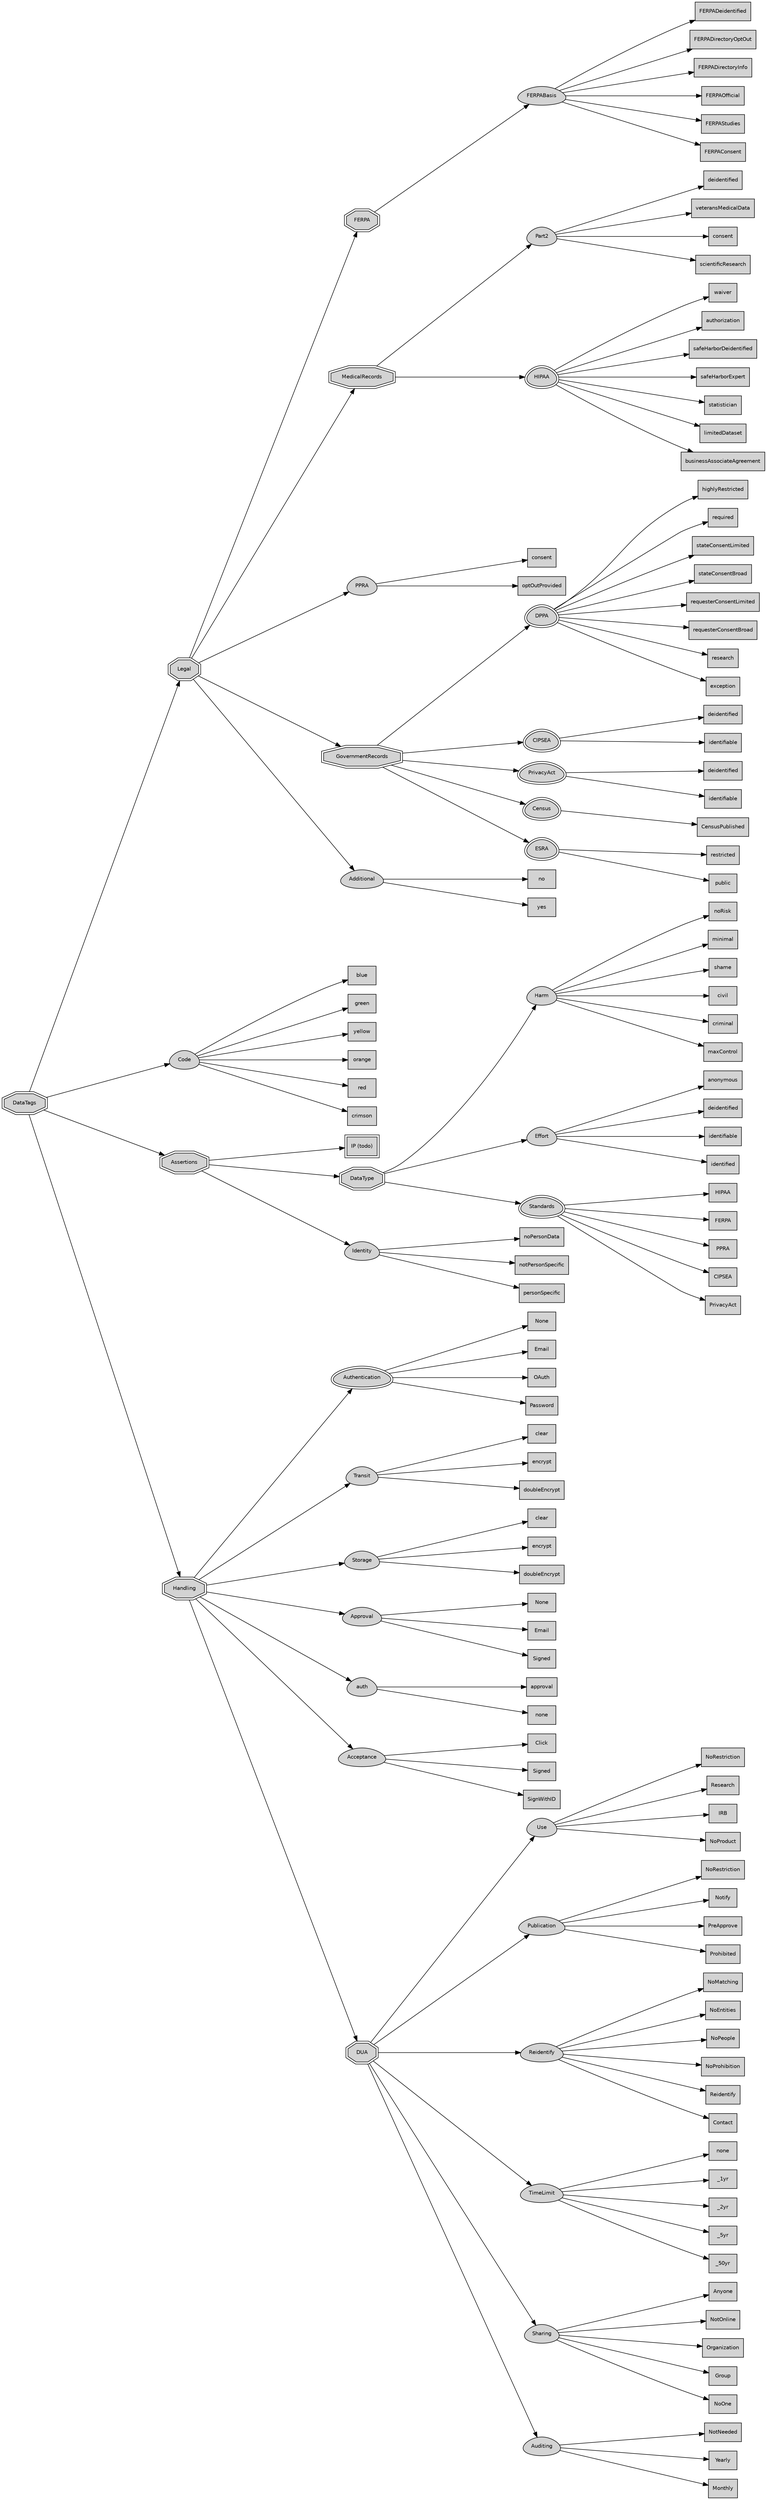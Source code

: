 digraph ChartSet {
edge [fontname="Helvetica" fontsize="10"]
node [fillcolor="lightgray" style="filled" fontname="Helvetica" fontsize="10"]
rankdir=LR
graph [overlap=true ranksep=3]
DataTags[label="DataTags" shape="octagon" peripheries="2"]
Legal[label="Legal" shape="octagon" peripheries="2"]
FERPA[label="FERPA" shape="octagon" peripheries="2"]
FERPABasis[label="FERPABasis" shape="egg"]
FERPABasis_FERPADeidentified[label="FERPADeidentified" shape="box"]
FERPABasis_FERPADirectoryOptOut[label="FERPADirectoryOptOut" shape="box"]
FERPABasis_FERPADirectoryInfo[label="FERPADirectoryInfo" shape="box"]
FERPABasis_FERPAOfficial[label="FERPAOfficial" shape="box"]
FERPABasis_FERPAStudies[label="FERPAStudies" shape="box"]
FERPABasis_FERPAConsent[label="FERPAConsent" shape="box"]
MedicalRecords[label="MedicalRecords" shape="octagon" peripheries="2"]
Part2[label="Part2" shape="egg"]
Part2_deidentified[label="deidentified" shape="box"]
Part2_veteransMedicalData[label="veteransMedicalData" shape="box"]
Part2_consent[label="consent" shape="box"]
Part2_scientificResearch[label="scientificResearch" shape="box"]
HIPAA[label="HIPAA" shape="egg" peripheries="2"]
HIPAA_waiver[label="waiver" shape="box"]
HIPAA_authorization[label="authorization" shape="box"]
HIPAA_safeHarborDeidentified[label="safeHarborDeidentified" shape="box"]
HIPAA_safeHarborExpert[label="safeHarborExpert" shape="box"]
HIPAA_statistician[label="statistician" shape="box"]
HIPAA_limitedDataset[label="limitedDataset" shape="box"]
HIPAA_businessAssociateAgreement[label="businessAssociateAgreement" shape="box"]
PPRA[label="PPRA" shape="egg"]
PPRA_consent[label="consent" shape="box"]
PPRA_optOutProvided[label="optOutProvided" shape="box"]
GovernmentRecords[label="GovernmentRecords" shape="octagon" peripheries="2"]
DPPA[label="DPPA" shape="egg" peripheries="2"]
DPPA_highlyRestricted[label="highlyRestricted" shape="box"]
DPPA_required[label="required" shape="box"]
DPPA_stateConsentLimited[label="stateConsentLimited" shape="box"]
DPPA_stateConsentBroad[label="stateConsentBroad" shape="box"]
DPPA_requesterConsentLimited[label="requesterConsentLimited" shape="box"]
DPPA_requesterConsentBroad[label="requesterConsentBroad" shape="box"]
DPPA_research[label="research" shape="box"]
DPPA_exception[label="exception" shape="box"]
CIPSEA[label="CIPSEA" shape="egg" peripheries="2"]
CIPSEA_deidentified[label="deidentified" shape="box"]
CIPSEA_identifiable[label="identifiable" shape="box"]
PrivacyAct[label="PrivacyAct" shape="egg" peripheries="2"]
PrivacyAct_deidentified[label="deidentified" shape="box"]
PrivacyAct_identifiable[label="identifiable" shape="box"]
Census[label="Census" shape="egg" peripheries="2"]
Census_CensusPublished[label="CensusPublished" shape="box"]
ESRA[label="ESRA" shape="egg" peripheries="2"]
ESRA_restricted[label="restricted" shape="box"]
ESRA_public[label="public" shape="box"]
Additional[label="Additional" shape="egg"]
Additional_no[label="no" shape="box"]
Additional_yes[label="yes" shape="box"]
Code[label="Code" shape="egg"]
Code_blue[label="blue" shape="box"]
Code_green[label="green" shape="box"]
Code_yellow[label="yellow" shape="box"]
Code_orange[label="orange" shape="box"]
Code_red[label="red" shape="box"]
Code_crimson[label="crimson" shape="box"]
Assertions[label="Assertions" shape="octagon" peripheries="2"]
IP[label="IP (todo)" shape="plaintext" peripheries="2"]
DataType[label="DataType" shape="octagon" peripheries="2"]
Harm[label="Harm" shape="egg"]
Harm_noRisk[label="noRisk" shape="box"]
Harm_minimal[label="minimal" shape="box"]
Harm_shame[label="shame" shape="box"]
Harm_civil[label="civil" shape="box"]
Harm_criminal[label="criminal" shape="box"]
Harm_maxControl[label="maxControl" shape="box"]
Effort[label="Effort" shape="egg"]
Effort_anonymous[label="anonymous" shape="box"]
Effort_deidentified[label="deidentified" shape="box"]
Effort_identifiable[label="identifiable" shape="box"]
Effort_identified[label="identified" shape="box"]
Standards[label="Standards" shape="egg" peripheries="2"]
Standards_HIPAA[label="HIPAA" shape="box"]
Standards_FERPA[label="FERPA" shape="box"]
Standards_PPRA[label="PPRA" shape="box"]
Standards_CIPSEA[label="CIPSEA" shape="box"]
Standards_PrivacyAct[label="PrivacyAct" shape="box"]
Identity[label="Identity" shape="egg"]
Identity_noPersonData[label="noPersonData" shape="box"]
Identity_notPersonSpecific[label="notPersonSpecific" shape="box"]
Identity_personSpecific[label="personSpecific" shape="box"]
Handling[label="Handling" shape="octagon" peripheries="2"]
Authentication[label="Authentication" shape="egg" peripheries="2"]
Authentication_None[label="None" shape="box"]
Authentication_Email[label="Email" shape="box"]
Authentication_OAuth[label="OAuth" shape="box"]
Authentication_Password[label="Password" shape="box"]
Transit[label="Transit" shape="egg"]
Transit_clear[label="clear" shape="box"]
Transit_encrypt[label="encrypt" shape="box"]
Transit_doubleEncrypt[label="doubleEncrypt" shape="box"]
Storage[label="Storage" shape="egg"]
Storage_clear[label="clear" shape="box"]
Storage_encrypt[label="encrypt" shape="box"]
Storage_doubleEncrypt[label="doubleEncrypt" shape="box"]
Approval[label="Approval" shape="egg"]
Approval_None[label="None" shape="box"]
Approval_Email[label="Email" shape="box"]
Approval_Signed[label="Signed" shape="box"]
auth[label="auth" shape="egg"]
auth_approval[label="approval" shape="box"]
auth_none[label="none" shape="box"]
Acceptance[label="Acceptance" shape="egg"]
Acceptance_Click[label="Click" shape="box"]
Acceptance_Signed[label="Signed" shape="box"]
Acceptance_SignWithID[label="SignWithID" shape="box"]
DUA[label="DUA" shape="octagon" peripheries="2"]
Use[label="Use" shape="egg"]
Use_NoRestriction[label="NoRestriction" shape="box"]
Use_Research[label="Research" shape="box"]
Use_IRB[label="IRB" shape="box"]
Use_NoProduct[label="NoProduct" shape="box"]
Publication[label="Publication" shape="egg"]
Publication_NoRestriction[label="NoRestriction" shape="box"]
Publication_Notify[label="Notify" shape="box"]
Publication_PreApprove[label="PreApprove" shape="box"]
Publication_Prohibited[label="Prohibited" shape="box"]
Reidentify[label="Reidentify" shape="egg"]
Reidentify_NoMatching[label="NoMatching" shape="box"]
Reidentify_NoEntities[label="NoEntities" shape="box"]
Reidentify_NoPeople[label="NoPeople" shape="box"]
Reidentify_NoProhibition[label="NoProhibition" shape="box"]
Reidentify_Reidentify[label="Reidentify" shape="box"]
Reidentify_Contact[label="Contact" shape="box"]
TimeLimit[label="TimeLimit" shape="egg"]
TimeLimit_none[label="none" shape="box"]
TimeLimit__1yr[label="_1yr" shape="box"]
TimeLimit__2yr[label="_2yr" shape="box"]
TimeLimit__5yr[label="_5yr" shape="box"]
TimeLimit__50yr[label="_50yr" shape="box"]
Sharing[label="Sharing" shape="egg"]
Sharing_Anyone[label="Anyone" shape="box"]
Sharing_NotOnline[label="NotOnline" shape="box"]
Sharing_Organization[label="Organization" shape="box"]
Sharing_Group[label="Group" shape="box"]
Sharing_NoOne[label="NoOne" shape="box"]
Auditing[label="Auditing" shape="egg"]
Auditing_NotNeeded[label="NotNeeded" shape="box"]
Auditing_Yearly[label="Yearly" shape="box"]
Auditing_Monthly[label="Monthly" shape="box"]
DataTags -> Legal
Legal -> FERPA
FERPA -> FERPABasis
FERPABasis -> FERPABasis_FERPADeidentified
FERPABasis -> FERPABasis_FERPADirectoryOptOut
FERPABasis -> FERPABasis_FERPADirectoryInfo
FERPABasis -> FERPABasis_FERPAOfficial
FERPABasis -> FERPABasis_FERPAStudies
FERPABasis -> FERPABasis_FERPAConsent
Legal -> MedicalRecords
MedicalRecords -> Part2
Part2 -> Part2_deidentified
Part2 -> Part2_veteransMedicalData
Part2 -> Part2_consent
Part2 -> Part2_scientificResearch
MedicalRecords -> HIPAA
HIPAA -> HIPAA_waiver
HIPAA -> HIPAA_authorization
HIPAA -> HIPAA_safeHarborDeidentified
HIPAA -> HIPAA_safeHarborExpert
HIPAA -> HIPAA_statistician
HIPAA -> HIPAA_limitedDataset
HIPAA -> HIPAA_businessAssociateAgreement
Legal -> PPRA
PPRA -> PPRA_consent
PPRA -> PPRA_optOutProvided
Legal -> GovernmentRecords
GovernmentRecords -> DPPA
DPPA -> DPPA_highlyRestricted
DPPA -> DPPA_required
DPPA -> DPPA_stateConsentLimited
DPPA -> DPPA_stateConsentBroad
DPPA -> DPPA_requesterConsentLimited
DPPA -> DPPA_requesterConsentBroad
DPPA -> DPPA_research
DPPA -> DPPA_exception
GovernmentRecords -> CIPSEA
CIPSEA -> CIPSEA_deidentified
CIPSEA -> CIPSEA_identifiable
GovernmentRecords -> PrivacyAct
PrivacyAct -> PrivacyAct_deidentified
PrivacyAct -> PrivacyAct_identifiable
GovernmentRecords -> Census
Census -> Census_CensusPublished
GovernmentRecords -> ESRA
ESRA -> ESRA_restricted
ESRA -> ESRA_public
Legal -> Additional
Additional -> Additional_no
Additional -> Additional_yes
DataTags -> Code
Code -> Code_blue
Code -> Code_green
Code -> Code_yellow
Code -> Code_orange
Code -> Code_red
Code -> Code_crimson
DataTags -> Assertions
Assertions -> IP
Assertions -> DataType
DataType -> Harm
Harm -> Harm_noRisk
Harm -> Harm_minimal
Harm -> Harm_shame
Harm -> Harm_civil
Harm -> Harm_criminal
Harm -> Harm_maxControl
DataType -> Effort
Effort -> Effort_anonymous
Effort -> Effort_deidentified
Effort -> Effort_identifiable
Effort -> Effort_identified
DataType -> Standards
Standards -> Standards_HIPAA
Standards -> Standards_FERPA
Standards -> Standards_PPRA
Standards -> Standards_CIPSEA
Standards -> Standards_PrivacyAct
Assertions -> Identity
Identity -> Identity_noPersonData
Identity -> Identity_notPersonSpecific
Identity -> Identity_personSpecific
DataTags -> Handling
Handling -> Authentication
Authentication -> Authentication_None
Authentication -> Authentication_Email
Authentication -> Authentication_OAuth
Authentication -> Authentication_Password
Handling -> Transit
Transit -> Transit_clear
Transit -> Transit_encrypt
Transit -> Transit_doubleEncrypt
Handling -> Storage
Storage -> Storage_clear
Storage -> Storage_encrypt
Storage -> Storage_doubleEncrypt
Handling -> Approval
Approval -> Approval_None
Approval -> Approval_Email
Approval -> Approval_Signed
Handling -> auth
auth -> auth_approval
auth -> auth_none
Handling -> Acceptance
Acceptance -> Acceptance_Click
Acceptance -> Acceptance_Signed
Acceptance -> Acceptance_SignWithID
Handling -> DUA
DUA -> Use
Use -> Use_NoRestriction
Use -> Use_Research
Use -> Use_IRB
Use -> Use_NoProduct
DUA -> Publication
Publication -> Publication_NoRestriction
Publication -> Publication_Notify
Publication -> Publication_PreApprove
Publication -> Publication_Prohibited
DUA -> Reidentify
Reidentify -> Reidentify_NoMatching
Reidentify -> Reidentify_NoEntities
Reidentify -> Reidentify_NoPeople
Reidentify -> Reidentify_NoProhibition
Reidentify -> Reidentify_Reidentify
Reidentify -> Reidentify_Contact
DUA -> TimeLimit
TimeLimit -> TimeLimit_none
TimeLimit -> TimeLimit__1yr
TimeLimit -> TimeLimit__2yr
TimeLimit -> TimeLimit__5yr
TimeLimit -> TimeLimit__50yr
DUA -> Sharing
Sharing -> Sharing_Anyone
Sharing -> Sharing_NotOnline
Sharing -> Sharing_Organization
Sharing -> Sharing_Group
Sharing -> Sharing_NoOne
DUA -> Auditing
Auditing -> Auditing_NotNeeded
Auditing -> Auditing_Yearly
Auditing -> Auditing_Monthly
}
